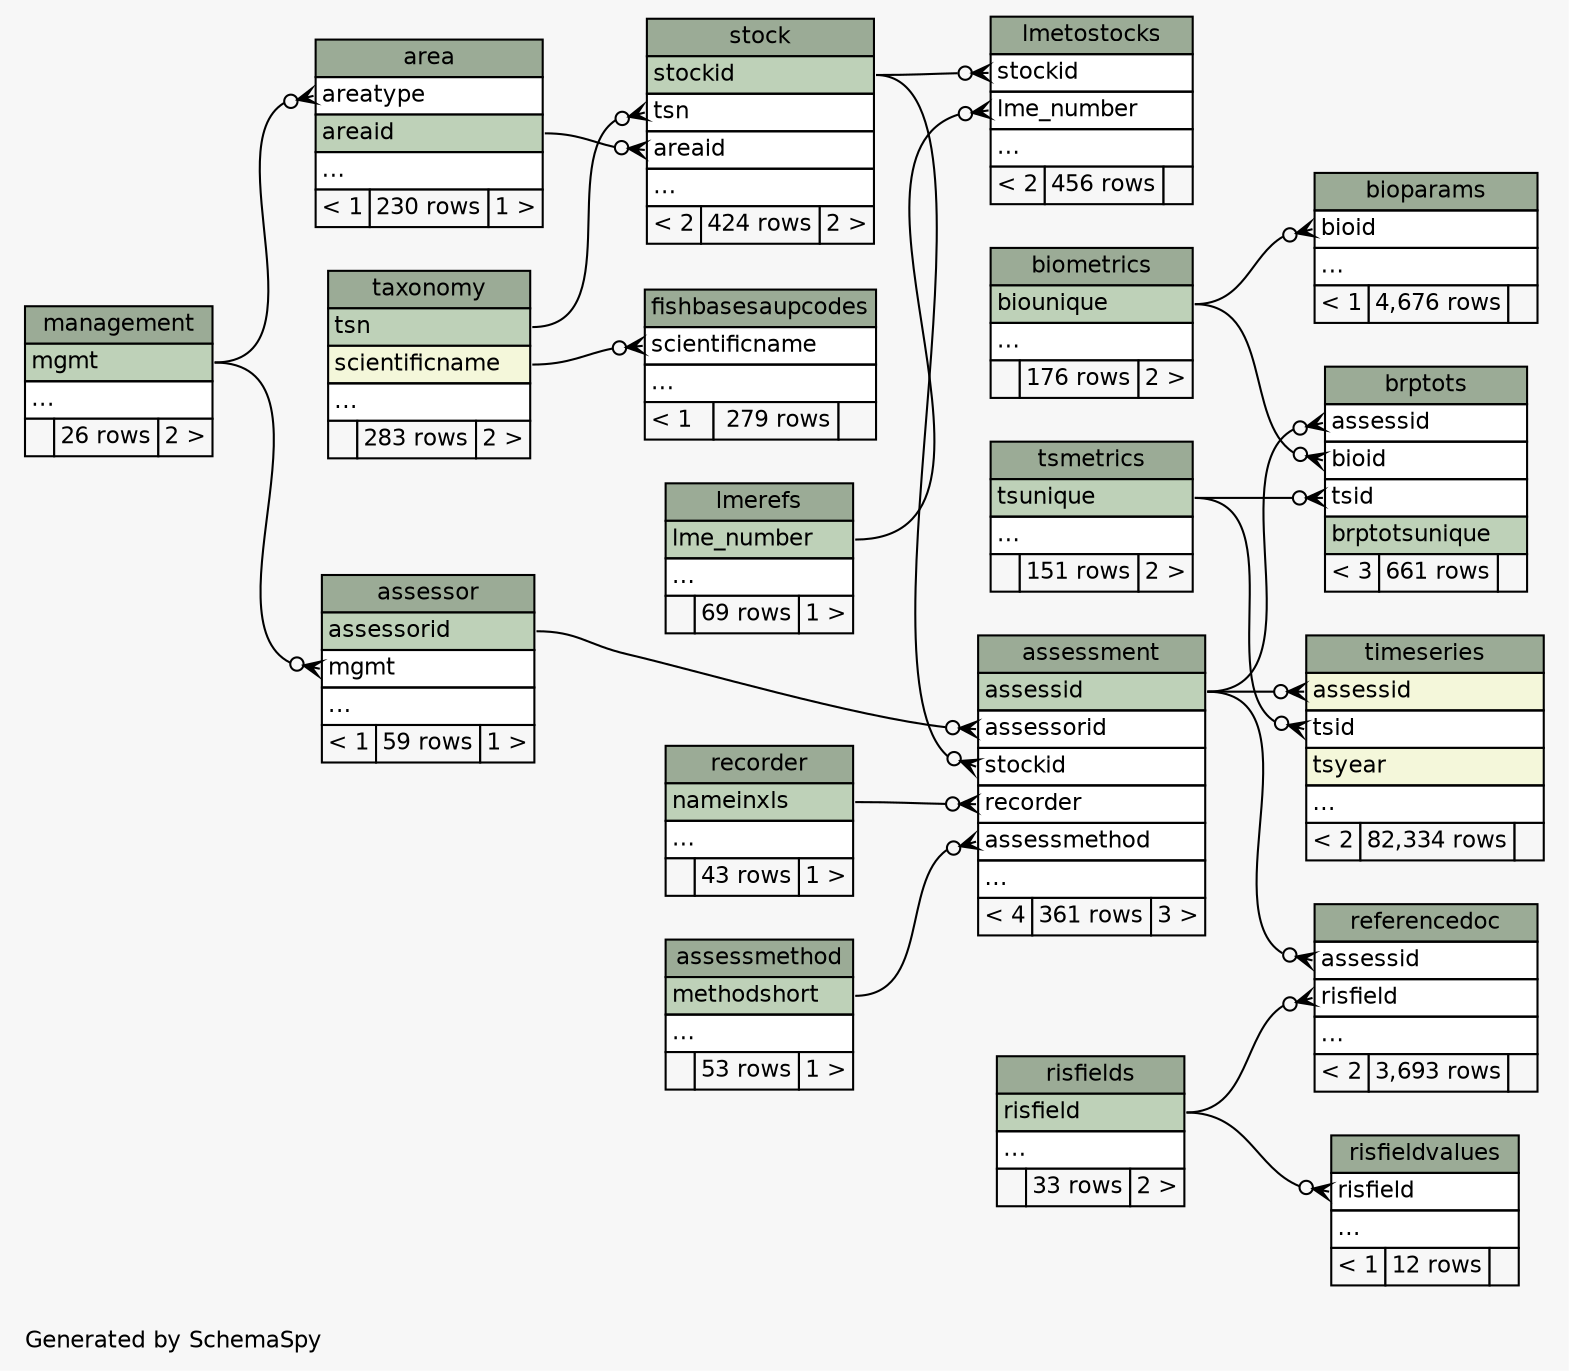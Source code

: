 // dot 2.28.0 on Mac OS X 10.6.8
// SchemaSpy rev 590
digraph "compactRelationshipsDiagram" {
  graph [
    rankdir="RL"
    bgcolor="#f7f7f7"
    label="\nGenerated by SchemaSpy"
    labeljust="l"
    nodesep="0.18"
    ranksep="0.46"
    fontname="Helvetica"
    fontsize="11"
  ];
  node [
    fontname="Helvetica"
    fontsize="11"
    shape="plaintext"
  ];
  edge [
    arrowsize="0.8"
  ];
  "area" [
    label=<
    <TABLE BORDER="0" CELLBORDER="1" CELLSPACING="0" BGCOLOR="#ffffff">
      <TR><TD COLSPAN="3" BGCOLOR="#9bab96" ALIGN="CENTER">area</TD></TR>
      <TR><TD PORT="areatype" COLSPAN="3" ALIGN="LEFT">areatype</TD></TR>
      <TR><TD PORT="areaid" COLSPAN="3" BGCOLOR="#bed1b8" ALIGN="LEFT">areaid</TD></TR>
      <TR><TD PORT="elipses" COLSPAN="3" ALIGN="LEFT">...</TD></TR>
      <TR><TD ALIGN="LEFT" BGCOLOR="#f7f7f7">&lt; 1</TD><TD ALIGN="RIGHT" BGCOLOR="#f7f7f7">230 rows</TD><TD ALIGN="RIGHT" BGCOLOR="#f7f7f7">1 &gt;</TD></TR>
    </TABLE>>
    URL="tables/area.html"
    tooltip="area"
  ];
  "assessment" [
    label=<
    <TABLE BORDER="0" CELLBORDER="1" CELLSPACING="0" BGCOLOR="#ffffff">
      <TR><TD COLSPAN="3" BGCOLOR="#9bab96" ALIGN="CENTER">assessment</TD></TR>
      <TR><TD PORT="assessid" COLSPAN="3" BGCOLOR="#bed1b8" ALIGN="LEFT">assessid</TD></TR>
      <TR><TD PORT="assessorid" COLSPAN="3" ALIGN="LEFT">assessorid</TD></TR>
      <TR><TD PORT="stockid" COLSPAN="3" ALIGN="LEFT">stockid</TD></TR>
      <TR><TD PORT="recorder" COLSPAN="3" ALIGN="LEFT">recorder</TD></TR>
      <TR><TD PORT="assessmethod" COLSPAN="3" ALIGN="LEFT">assessmethod</TD></TR>
      <TR><TD PORT="elipses" COLSPAN="3" ALIGN="LEFT">...</TD></TR>
      <TR><TD ALIGN="LEFT" BGCOLOR="#f7f7f7">&lt; 4</TD><TD ALIGN="RIGHT" BGCOLOR="#f7f7f7">361 rows</TD><TD ALIGN="RIGHT" BGCOLOR="#f7f7f7">3 &gt;</TD></TR>
    </TABLE>>
    URL="tables/assessment.html"
    tooltip="assessment"
  ];
  "assessmethod" [
    label=<
    <TABLE BORDER="0" CELLBORDER="1" CELLSPACING="0" BGCOLOR="#ffffff">
      <TR><TD COLSPAN="3" BGCOLOR="#9bab96" ALIGN="CENTER">assessmethod</TD></TR>
      <TR><TD PORT="methodshort" COLSPAN="3" BGCOLOR="#bed1b8" ALIGN="LEFT">methodshort</TD></TR>
      <TR><TD PORT="elipses" COLSPAN="3" ALIGN="LEFT">...</TD></TR>
      <TR><TD ALIGN="LEFT" BGCOLOR="#f7f7f7">  </TD><TD ALIGN="RIGHT" BGCOLOR="#f7f7f7">53 rows</TD><TD ALIGN="RIGHT" BGCOLOR="#f7f7f7">1 &gt;</TD></TR>
    </TABLE>>
    URL="tables/assessmethod.html"
    tooltip="assessmethod"
  ];
  "assessor" [
    label=<
    <TABLE BORDER="0" CELLBORDER="1" CELLSPACING="0" BGCOLOR="#ffffff">
      <TR><TD COLSPAN="3" BGCOLOR="#9bab96" ALIGN="CENTER">assessor</TD></TR>
      <TR><TD PORT="assessorid" COLSPAN="3" BGCOLOR="#bed1b8" ALIGN="LEFT">assessorid</TD></TR>
      <TR><TD PORT="mgmt" COLSPAN="3" ALIGN="LEFT">mgmt</TD></TR>
      <TR><TD PORT="elipses" COLSPAN="3" ALIGN="LEFT">...</TD></TR>
      <TR><TD ALIGN="LEFT" BGCOLOR="#f7f7f7">&lt; 1</TD><TD ALIGN="RIGHT" BGCOLOR="#f7f7f7">59 rows</TD><TD ALIGN="RIGHT" BGCOLOR="#f7f7f7">1 &gt;</TD></TR>
    </TABLE>>
    URL="tables/assessor.html"
    tooltip="assessor"
  ];
  "biometrics" [
    label=<
    <TABLE BORDER="0" CELLBORDER="1" CELLSPACING="0" BGCOLOR="#ffffff">
      <TR><TD COLSPAN="3" BGCOLOR="#9bab96" ALIGN="CENTER">biometrics</TD></TR>
      <TR><TD PORT="biounique" COLSPAN="3" BGCOLOR="#bed1b8" ALIGN="LEFT">biounique</TD></TR>
      <TR><TD PORT="elipses" COLSPAN="3" ALIGN="LEFT">...</TD></TR>
      <TR><TD ALIGN="LEFT" BGCOLOR="#f7f7f7">  </TD><TD ALIGN="RIGHT" BGCOLOR="#f7f7f7">176 rows</TD><TD ALIGN="RIGHT" BGCOLOR="#f7f7f7">2 &gt;</TD></TR>
    </TABLE>>
    URL="tables/biometrics.html"
    tooltip="biometrics"
  ];
  "bioparams" [
    label=<
    <TABLE BORDER="0" CELLBORDER="1" CELLSPACING="0" BGCOLOR="#ffffff">
      <TR><TD COLSPAN="3" BGCOLOR="#9bab96" ALIGN="CENTER">bioparams</TD></TR>
      <TR><TD PORT="bioid" COLSPAN="3" ALIGN="LEFT">bioid</TD></TR>
      <TR><TD PORT="elipses" COLSPAN="3" ALIGN="LEFT">...</TD></TR>
      <TR><TD ALIGN="LEFT" BGCOLOR="#f7f7f7">&lt; 1</TD><TD ALIGN="RIGHT" BGCOLOR="#f7f7f7">4,676 rows</TD><TD ALIGN="RIGHT" BGCOLOR="#f7f7f7">  </TD></TR>
    </TABLE>>
    URL="tables/bioparams.html"
    tooltip="bioparams"
  ];
  "brptots" [
    label=<
    <TABLE BORDER="0" CELLBORDER="1" CELLSPACING="0" BGCOLOR="#ffffff">
      <TR><TD COLSPAN="3" BGCOLOR="#9bab96" ALIGN="CENTER">brptots</TD></TR>
      <TR><TD PORT="assessid" COLSPAN="3" ALIGN="LEFT">assessid</TD></TR>
      <TR><TD PORT="bioid" COLSPAN="3" ALIGN="LEFT">bioid</TD></TR>
      <TR><TD PORT="tsid" COLSPAN="3" ALIGN="LEFT">tsid</TD></TR>
      <TR><TD PORT="brptotsunique" COLSPAN="3" BGCOLOR="#bed1b8" ALIGN="LEFT">brptotsunique</TD></TR>
      <TR><TD ALIGN="LEFT" BGCOLOR="#f7f7f7">&lt; 3</TD><TD ALIGN="RIGHT" BGCOLOR="#f7f7f7">661 rows</TD><TD ALIGN="RIGHT" BGCOLOR="#f7f7f7">  </TD></TR>
    </TABLE>>
    URL="tables/brptots.html"
    tooltip="brptots"
  ];
  "fishbasesaupcodes" [
    label=<
    <TABLE BORDER="0" CELLBORDER="1" CELLSPACING="0" BGCOLOR="#ffffff">
      <TR><TD COLSPAN="3" BGCOLOR="#9bab96" ALIGN="CENTER">fishbasesaupcodes</TD></TR>
      <TR><TD PORT="scientificname" COLSPAN="3" ALIGN="LEFT">scientificname</TD></TR>
      <TR><TD PORT="elipses" COLSPAN="3" ALIGN="LEFT">...</TD></TR>
      <TR><TD ALIGN="LEFT" BGCOLOR="#f7f7f7">&lt; 1</TD><TD ALIGN="RIGHT" BGCOLOR="#f7f7f7">279 rows</TD><TD ALIGN="RIGHT" BGCOLOR="#f7f7f7">  </TD></TR>
    </TABLE>>
    URL="tables/fishbasesaupcodes.html"
    tooltip="fishbasesaupcodes"
  ];
  "lmerefs" [
    label=<
    <TABLE BORDER="0" CELLBORDER="1" CELLSPACING="0" BGCOLOR="#ffffff">
      <TR><TD COLSPAN="3" BGCOLOR="#9bab96" ALIGN="CENTER">lmerefs</TD></TR>
      <TR><TD PORT="lme_number" COLSPAN="3" BGCOLOR="#bed1b8" ALIGN="LEFT">lme_number</TD></TR>
      <TR><TD PORT="elipses" COLSPAN="3" ALIGN="LEFT">...</TD></TR>
      <TR><TD ALIGN="LEFT" BGCOLOR="#f7f7f7">  </TD><TD ALIGN="RIGHT" BGCOLOR="#f7f7f7">69 rows</TD><TD ALIGN="RIGHT" BGCOLOR="#f7f7f7">1 &gt;</TD></TR>
    </TABLE>>
    URL="tables/lmerefs.html"
    tooltip="lmerefs"
  ];
  "lmetostocks" [
    label=<
    <TABLE BORDER="0" CELLBORDER="1" CELLSPACING="0" BGCOLOR="#ffffff">
      <TR><TD COLSPAN="3" BGCOLOR="#9bab96" ALIGN="CENTER">lmetostocks</TD></TR>
      <TR><TD PORT="stockid" COLSPAN="3" ALIGN="LEFT">stockid</TD></TR>
      <TR><TD PORT="lme_number" COLSPAN="3" ALIGN="LEFT">lme_number</TD></TR>
      <TR><TD PORT="elipses" COLSPAN="3" ALIGN="LEFT">...</TD></TR>
      <TR><TD ALIGN="LEFT" BGCOLOR="#f7f7f7">&lt; 2</TD><TD ALIGN="RIGHT" BGCOLOR="#f7f7f7">456 rows</TD><TD ALIGN="RIGHT" BGCOLOR="#f7f7f7">  </TD></TR>
    </TABLE>>
    URL="tables/lmetostocks.html"
    tooltip="lmetostocks"
  ];
  "management" [
    label=<
    <TABLE BORDER="0" CELLBORDER="1" CELLSPACING="0" BGCOLOR="#ffffff">
      <TR><TD COLSPAN="3" BGCOLOR="#9bab96" ALIGN="CENTER">management</TD></TR>
      <TR><TD PORT="mgmt" COLSPAN="3" BGCOLOR="#bed1b8" ALIGN="LEFT">mgmt</TD></TR>
      <TR><TD PORT="elipses" COLSPAN="3" ALIGN="LEFT">...</TD></TR>
      <TR><TD ALIGN="LEFT" BGCOLOR="#f7f7f7">  </TD><TD ALIGN="RIGHT" BGCOLOR="#f7f7f7">26 rows</TD><TD ALIGN="RIGHT" BGCOLOR="#f7f7f7">2 &gt;</TD></TR>
    </TABLE>>
    URL="tables/management.html"
    tooltip="management"
  ];
  "recorder" [
    label=<
    <TABLE BORDER="0" CELLBORDER="1" CELLSPACING="0" BGCOLOR="#ffffff">
      <TR><TD COLSPAN="3" BGCOLOR="#9bab96" ALIGN="CENTER">recorder</TD></TR>
      <TR><TD PORT="nameinxls" COLSPAN="3" BGCOLOR="#bed1b8" ALIGN="LEFT">nameinxls</TD></TR>
      <TR><TD PORT="elipses" COLSPAN="3" ALIGN="LEFT">...</TD></TR>
      <TR><TD ALIGN="LEFT" BGCOLOR="#f7f7f7">  </TD><TD ALIGN="RIGHT" BGCOLOR="#f7f7f7">43 rows</TD><TD ALIGN="RIGHT" BGCOLOR="#f7f7f7">1 &gt;</TD></TR>
    </TABLE>>
    URL="tables/recorder.html"
    tooltip="recorder"
  ];
  "referencedoc" [
    label=<
    <TABLE BORDER="0" CELLBORDER="1" CELLSPACING="0" BGCOLOR="#ffffff">
      <TR><TD COLSPAN="3" BGCOLOR="#9bab96" ALIGN="CENTER">referencedoc</TD></TR>
      <TR><TD PORT="assessid" COLSPAN="3" ALIGN="LEFT">assessid</TD></TR>
      <TR><TD PORT="risfield" COLSPAN="3" ALIGN="LEFT">risfield</TD></TR>
      <TR><TD PORT="elipses" COLSPAN="3" ALIGN="LEFT">...</TD></TR>
      <TR><TD ALIGN="LEFT" BGCOLOR="#f7f7f7">&lt; 2</TD><TD ALIGN="RIGHT" BGCOLOR="#f7f7f7">3,693 rows</TD><TD ALIGN="RIGHT" BGCOLOR="#f7f7f7">  </TD></TR>
    </TABLE>>
    URL="tables/referencedoc.html"
    tooltip="referencedoc"
  ];
  "risfields" [
    label=<
    <TABLE BORDER="0" CELLBORDER="1" CELLSPACING="0" BGCOLOR="#ffffff">
      <TR><TD COLSPAN="3" BGCOLOR="#9bab96" ALIGN="CENTER">risfields</TD></TR>
      <TR><TD PORT="risfield" COLSPAN="3" BGCOLOR="#bed1b8" ALIGN="LEFT">risfield</TD></TR>
      <TR><TD PORT="elipses" COLSPAN="3" ALIGN="LEFT">...</TD></TR>
      <TR><TD ALIGN="LEFT" BGCOLOR="#f7f7f7">  </TD><TD ALIGN="RIGHT" BGCOLOR="#f7f7f7">33 rows</TD><TD ALIGN="RIGHT" BGCOLOR="#f7f7f7">2 &gt;</TD></TR>
    </TABLE>>
    URL="tables/risfields.html"
    tooltip="risfields"
  ];
  "risfieldvalues" [
    label=<
    <TABLE BORDER="0" CELLBORDER="1" CELLSPACING="0" BGCOLOR="#ffffff">
      <TR><TD COLSPAN="3" BGCOLOR="#9bab96" ALIGN="CENTER">risfieldvalues</TD></TR>
      <TR><TD PORT="risfield" COLSPAN="3" ALIGN="LEFT">risfield</TD></TR>
      <TR><TD PORT="elipses" COLSPAN="3" ALIGN="LEFT">...</TD></TR>
      <TR><TD ALIGN="LEFT" BGCOLOR="#f7f7f7">&lt; 1</TD><TD ALIGN="RIGHT" BGCOLOR="#f7f7f7">12 rows</TD><TD ALIGN="RIGHT" BGCOLOR="#f7f7f7">  </TD></TR>
    </TABLE>>
    URL="tables/risfieldvalues.html"
    tooltip="risfieldvalues"
  ];
  "stock" [
    label=<
    <TABLE BORDER="0" CELLBORDER="1" CELLSPACING="0" BGCOLOR="#ffffff">
      <TR><TD COLSPAN="3" BGCOLOR="#9bab96" ALIGN="CENTER">stock</TD></TR>
      <TR><TD PORT="stockid" COLSPAN="3" BGCOLOR="#bed1b8" ALIGN="LEFT">stockid</TD></TR>
      <TR><TD PORT="tsn" COLSPAN="3" ALIGN="LEFT">tsn</TD></TR>
      <TR><TD PORT="areaid" COLSPAN="3" ALIGN="LEFT">areaid</TD></TR>
      <TR><TD PORT="elipses" COLSPAN="3" ALIGN="LEFT">...</TD></TR>
      <TR><TD ALIGN="LEFT" BGCOLOR="#f7f7f7">&lt; 2</TD><TD ALIGN="RIGHT" BGCOLOR="#f7f7f7">424 rows</TD><TD ALIGN="RIGHT" BGCOLOR="#f7f7f7">2 &gt;</TD></TR>
    </TABLE>>
    URL="tables/stock.html"
    tooltip="stock"
  ];
  "taxonomy" [
    label=<
    <TABLE BORDER="0" CELLBORDER="1" CELLSPACING="0" BGCOLOR="#ffffff">
      <TR><TD COLSPAN="3" BGCOLOR="#9bab96" ALIGN="CENTER">taxonomy</TD></TR>
      <TR><TD PORT="tsn" COLSPAN="3" BGCOLOR="#bed1b8" ALIGN="LEFT">tsn</TD></TR>
      <TR><TD PORT="scientificname" COLSPAN="3" BGCOLOR="#f4f7da" ALIGN="LEFT">scientificname</TD></TR>
      <TR><TD PORT="elipses" COLSPAN="3" ALIGN="LEFT">...</TD></TR>
      <TR><TD ALIGN="LEFT" BGCOLOR="#f7f7f7">  </TD><TD ALIGN="RIGHT" BGCOLOR="#f7f7f7">283 rows</TD><TD ALIGN="RIGHT" BGCOLOR="#f7f7f7">2 &gt;</TD></TR>
    </TABLE>>
    URL="tables/taxonomy.html"
    tooltip="taxonomy"
  ];
  "timeseries" [
    label=<
    <TABLE BORDER="0" CELLBORDER="1" CELLSPACING="0" BGCOLOR="#ffffff">
      <TR><TD COLSPAN="3" BGCOLOR="#9bab96" ALIGN="CENTER">timeseries</TD></TR>
      <TR><TD PORT="assessid" COLSPAN="3" BGCOLOR="#f4f7da" ALIGN="LEFT">assessid</TD></TR>
      <TR><TD PORT="tsid" COLSPAN="3" ALIGN="LEFT">tsid</TD></TR>
      <TR><TD PORT="tsyear" COLSPAN="3" BGCOLOR="#f4f7da" ALIGN="LEFT">tsyear</TD></TR>
      <TR><TD PORT="elipses" COLSPAN="3" ALIGN="LEFT">...</TD></TR>
      <TR><TD ALIGN="LEFT" BGCOLOR="#f7f7f7">&lt; 2</TD><TD ALIGN="RIGHT" BGCOLOR="#f7f7f7">82,334 rows</TD><TD ALIGN="RIGHT" BGCOLOR="#f7f7f7">  </TD></TR>
    </TABLE>>
    URL="tables/timeseries.html"
    tooltip="timeseries"
  ];
  "tsmetrics" [
    label=<
    <TABLE BORDER="0" CELLBORDER="1" CELLSPACING="0" BGCOLOR="#ffffff">
      <TR><TD COLSPAN="3" BGCOLOR="#9bab96" ALIGN="CENTER">tsmetrics</TD></TR>
      <TR><TD PORT="tsunique" COLSPAN="3" BGCOLOR="#bed1b8" ALIGN="LEFT">tsunique</TD></TR>
      <TR><TD PORT="elipses" COLSPAN="3" ALIGN="LEFT">...</TD></TR>
      <TR><TD ALIGN="LEFT" BGCOLOR="#f7f7f7">  </TD><TD ALIGN="RIGHT" BGCOLOR="#f7f7f7">151 rows</TD><TD ALIGN="RIGHT" BGCOLOR="#f7f7f7">2 &gt;</TD></TR>
    </TABLE>>
    URL="tables/tsmetrics.html"
    tooltip="tsmetrics"
  ];
  "area":"areatype":w -> "management":"mgmt":e [arrowhead=none dir=back arrowtail=crowodot];
  "assessment":"assessmethod":w -> "assessmethod":"methodshort":e [arrowhead=none dir=back arrowtail=crowodot];
  "assessment":"assessorid":w -> "assessor":"assessorid":e [arrowhead=none dir=back arrowtail=crowodot];
  "assessment":"recorder":w -> "recorder":"nameinxls":e [arrowhead=none dir=back arrowtail=crowodot];
  "assessment":"stockid":w -> "stock":"stockid":e [arrowhead=none dir=back arrowtail=crowodot];
  "assessor":"mgmt":w -> "management":"mgmt":e [arrowhead=none dir=back arrowtail=crowodot];
  "bioparams":"bioid":w -> "biometrics":"biounique":e [arrowhead=none dir=back arrowtail=crowodot];
  "brptots":"assessid":w -> "assessment":"assessid":e [arrowhead=none dir=back arrowtail=crowodot];
  "brptots":"bioid":w -> "biometrics":"biounique":e [arrowhead=none dir=back arrowtail=crowodot];
  "brptots":"tsid":w -> "tsmetrics":"tsunique":e [arrowhead=none dir=back arrowtail=crowodot];
  "fishbasesaupcodes":"scientificname":w -> "taxonomy":"scientificname":e [arrowhead=none dir=back arrowtail=crowodot];
  "lmetostocks":"lme_number":w -> "lmerefs":"lme_number":e [arrowhead=none dir=back arrowtail=crowodot];
  "lmetostocks":"stockid":w -> "stock":"stockid":e [arrowhead=none dir=back arrowtail=crowodot];
  "referencedoc":"assessid":w -> "assessment":"assessid":e [arrowhead=none dir=back arrowtail=crowodot];
  "referencedoc":"risfield":w -> "risfields":"risfield":e [arrowhead=none dir=back arrowtail=crowodot];
  "risfieldvalues":"risfield":w -> "risfields":"risfield":e [arrowhead=none dir=back arrowtail=crowodot];
  "stock":"areaid":w -> "area":"areaid":e [arrowhead=none dir=back arrowtail=crowodot];
  "stock":"tsn":w -> "taxonomy":"tsn":e [arrowhead=none dir=back arrowtail=crowodot];
  "timeseries":"assessid":w -> "assessment":"assessid":e [arrowhead=none dir=back arrowtail=crowodot];
  "timeseries":"tsid":w -> "tsmetrics":"tsunique":e [arrowhead=none dir=back arrowtail=crowodot];
}
